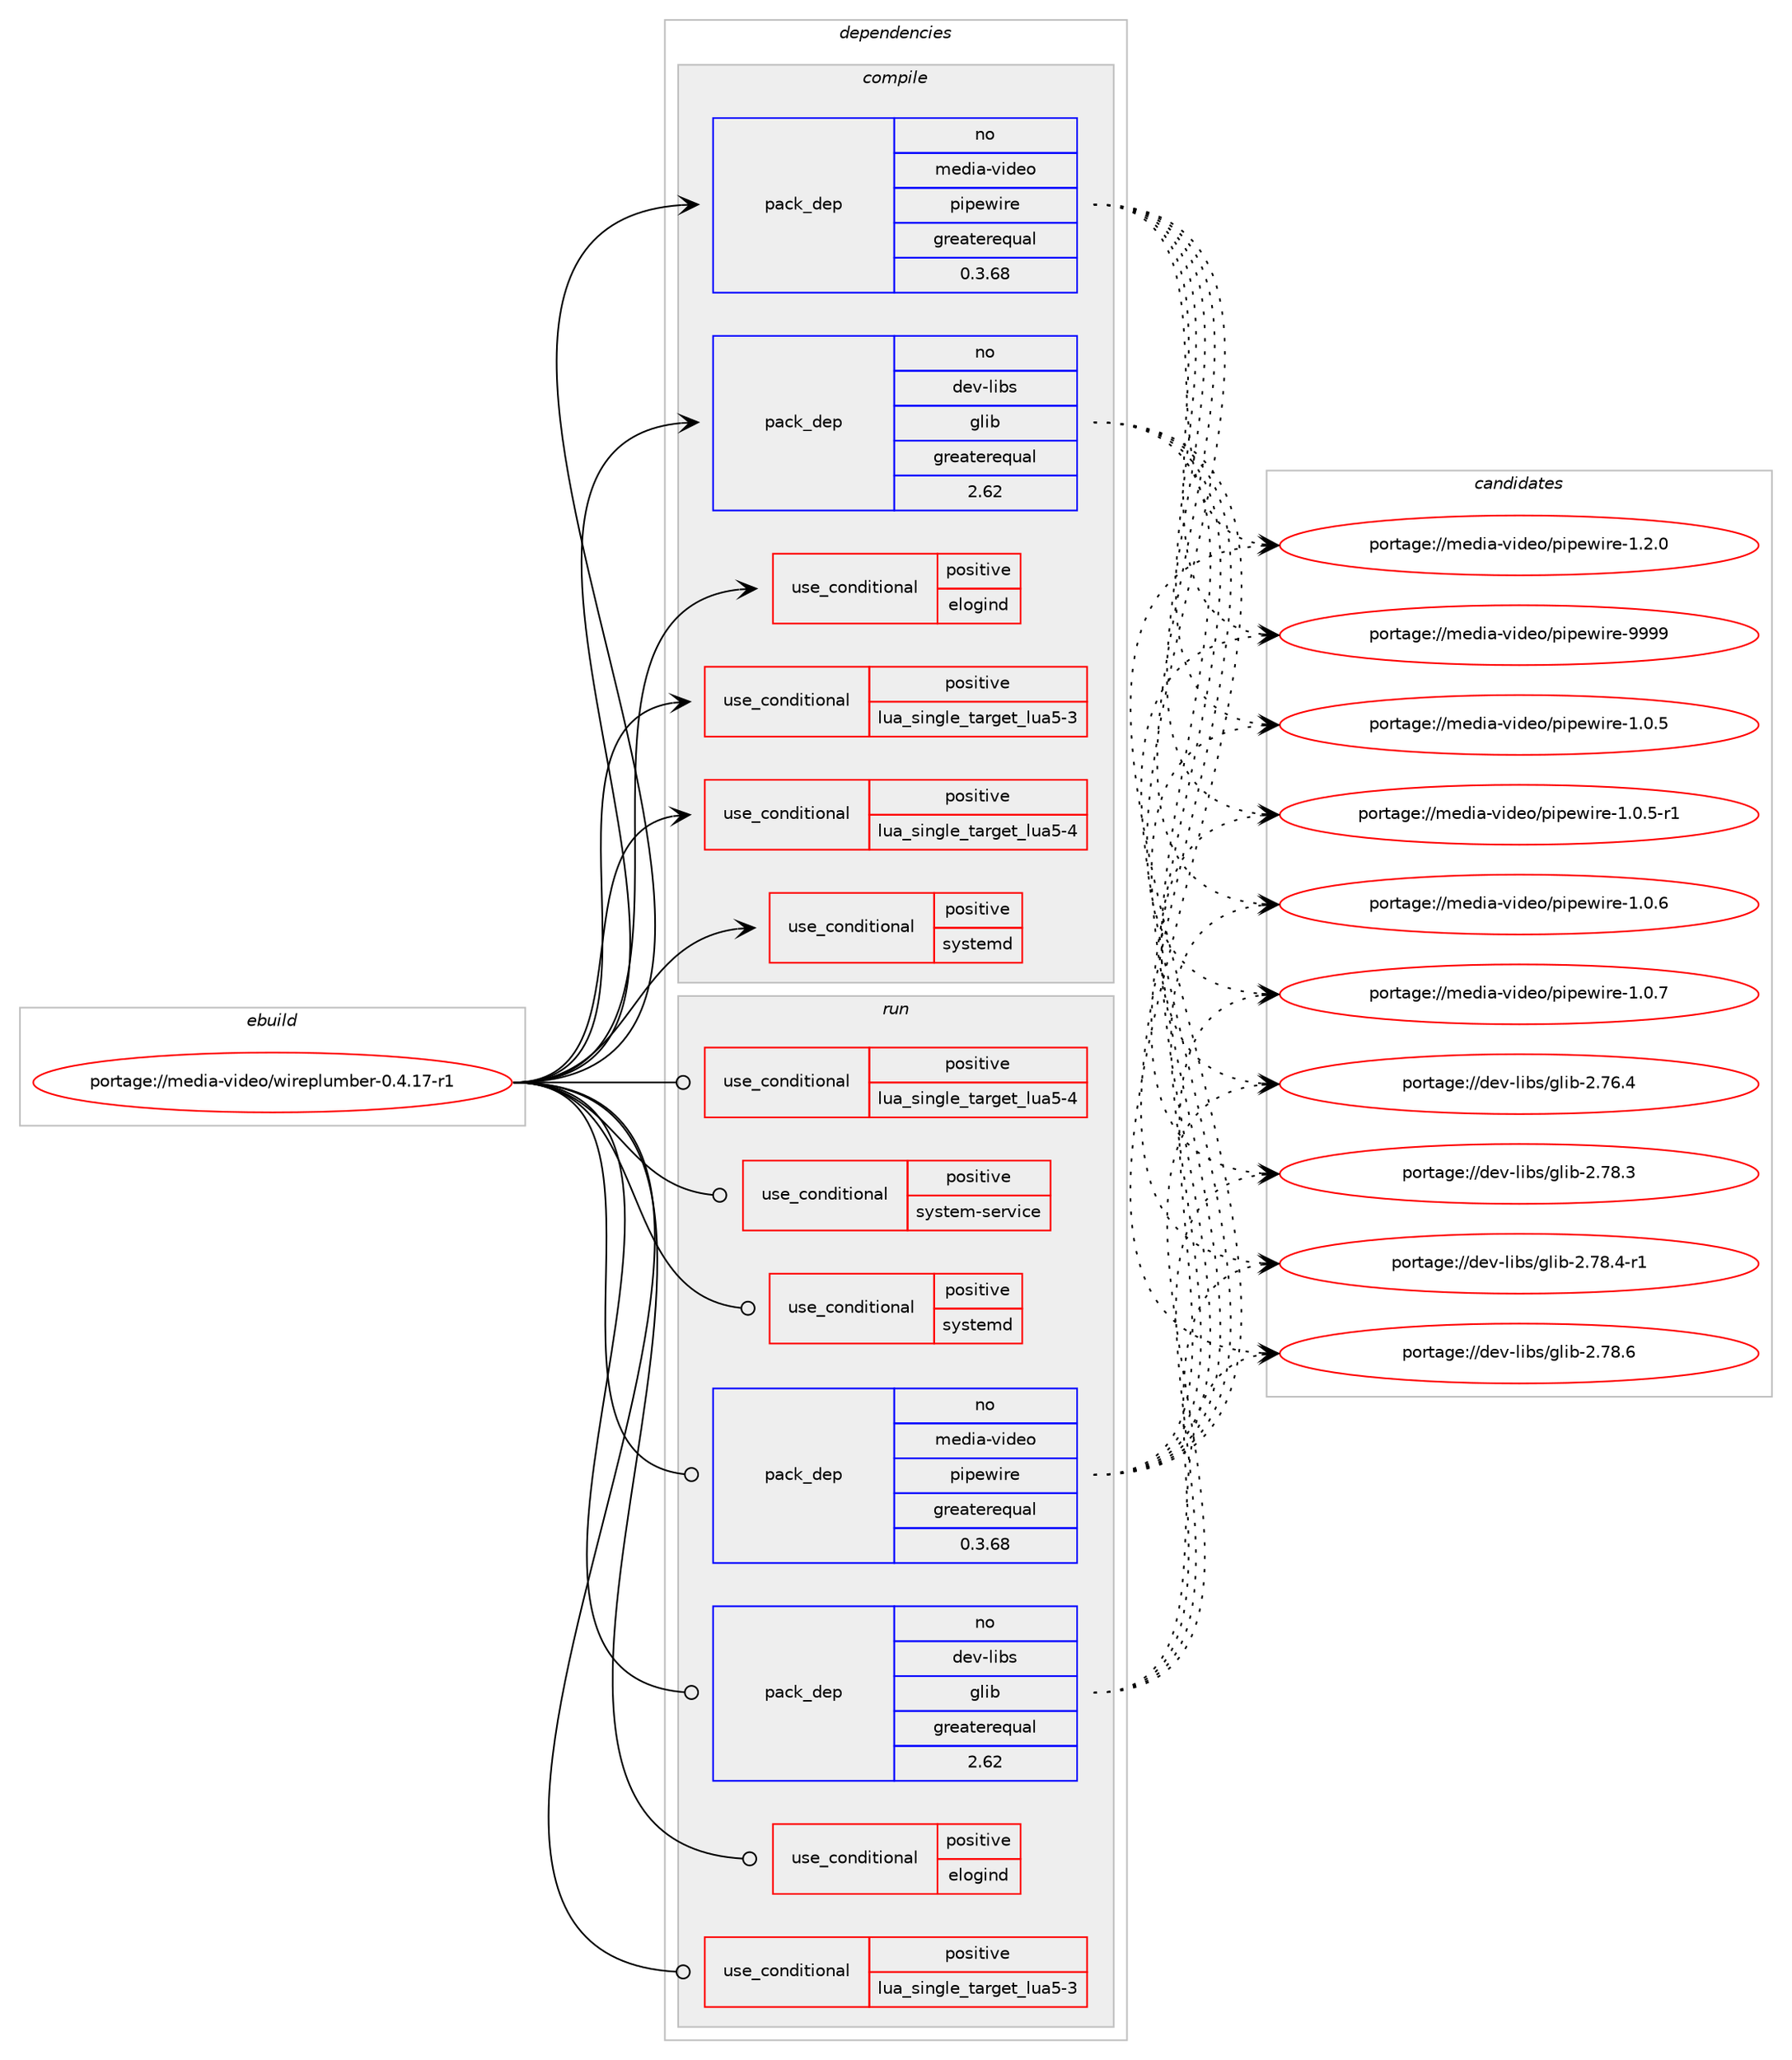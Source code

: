 digraph prolog {

# *************
# Graph options
# *************

newrank=true;
concentrate=true;
compound=true;
graph [rankdir=LR,fontname=Helvetica,fontsize=10,ranksep=1.5];#, ranksep=2.5, nodesep=0.2];
edge  [arrowhead=vee];
node  [fontname=Helvetica,fontsize=10];

# **********
# The ebuild
# **********

subgraph cluster_leftcol {
color=gray;
rank=same;
label=<<i>ebuild</i>>;
id [label="portage://media-video/wireplumber-0.4.17-r1", color=red, width=4, href="../media-video/wireplumber-0.4.17-r1.svg"];
}

# ****************
# The dependencies
# ****************

subgraph cluster_midcol {
color=gray;
label=<<i>dependencies</i>>;
subgraph cluster_compile {
fillcolor="#eeeeee";
style=filled;
label=<<i>compile</i>>;
subgraph cond84355 {
dependency172898 [label=<<TABLE BORDER="0" CELLBORDER="1" CELLSPACING="0" CELLPADDING="4"><TR><TD ROWSPAN="3" CELLPADDING="10">use_conditional</TD></TR><TR><TD>positive</TD></TR><TR><TD>elogind</TD></TR></TABLE>>, shape=none, color=red];
# *** BEGIN UNKNOWN DEPENDENCY TYPE (TODO) ***
# dependency172898 -> package_dependency(portage://media-video/wireplumber-0.4.17-r1,install,no,sys-auth,elogind,none,[,,],[],[])
# *** END UNKNOWN DEPENDENCY TYPE (TODO) ***

}
id:e -> dependency172898:w [weight=20,style="solid",arrowhead="vee"];
subgraph cond84356 {
dependency172899 [label=<<TABLE BORDER="0" CELLBORDER="1" CELLSPACING="0" CELLPADDING="4"><TR><TD ROWSPAN="3" CELLPADDING="10">use_conditional</TD></TR><TR><TD>positive</TD></TR><TR><TD>lua_single_target_lua5-3</TD></TR></TABLE>>, shape=none, color=red];
# *** BEGIN UNKNOWN DEPENDENCY TYPE (TODO) ***
# dependency172899 -> package_dependency(portage://media-video/wireplumber-0.4.17-r1,install,no,dev-lang,lua,none,[,,],[slot(5.3)],[])
# *** END UNKNOWN DEPENDENCY TYPE (TODO) ***

}
id:e -> dependency172899:w [weight=20,style="solid",arrowhead="vee"];
subgraph cond84357 {
dependency172900 [label=<<TABLE BORDER="0" CELLBORDER="1" CELLSPACING="0" CELLPADDING="4"><TR><TD ROWSPAN="3" CELLPADDING="10">use_conditional</TD></TR><TR><TD>positive</TD></TR><TR><TD>lua_single_target_lua5-4</TD></TR></TABLE>>, shape=none, color=red];
# *** BEGIN UNKNOWN DEPENDENCY TYPE (TODO) ***
# dependency172900 -> package_dependency(portage://media-video/wireplumber-0.4.17-r1,install,no,dev-lang,lua,none,[,,],[slot(5.4)],[])
# *** END UNKNOWN DEPENDENCY TYPE (TODO) ***

}
id:e -> dependency172900:w [weight=20,style="solid",arrowhead="vee"];
subgraph cond84358 {
dependency172901 [label=<<TABLE BORDER="0" CELLBORDER="1" CELLSPACING="0" CELLPADDING="4"><TR><TD ROWSPAN="3" CELLPADDING="10">use_conditional</TD></TR><TR><TD>positive</TD></TR><TR><TD>systemd</TD></TR></TABLE>>, shape=none, color=red];
# *** BEGIN UNKNOWN DEPENDENCY TYPE (TODO) ***
# dependency172901 -> package_dependency(portage://media-video/wireplumber-0.4.17-r1,install,no,sys-apps,systemd,none,[,,],[],[])
# *** END UNKNOWN DEPENDENCY TYPE (TODO) ***

}
id:e -> dependency172901:w [weight=20,style="solid",arrowhead="vee"];
subgraph pack86056 {
dependency172902 [label=<<TABLE BORDER="0" CELLBORDER="1" CELLSPACING="0" CELLPADDING="4" WIDTH="220"><TR><TD ROWSPAN="6" CELLPADDING="30">pack_dep</TD></TR><TR><TD WIDTH="110">no</TD></TR><TR><TD>dev-libs</TD></TR><TR><TD>glib</TD></TR><TR><TD>greaterequal</TD></TR><TR><TD>2.62</TD></TR></TABLE>>, shape=none, color=blue];
}
id:e -> dependency172902:w [weight=20,style="solid",arrowhead="vee"];
subgraph pack86057 {
dependency172903 [label=<<TABLE BORDER="0" CELLBORDER="1" CELLSPACING="0" CELLPADDING="4" WIDTH="220"><TR><TD ROWSPAN="6" CELLPADDING="30">pack_dep</TD></TR><TR><TD WIDTH="110">no</TD></TR><TR><TD>media-video</TD></TR><TR><TD>pipewire</TD></TR><TR><TD>greaterequal</TD></TR><TR><TD>0.3.68</TD></TR></TABLE>>, shape=none, color=blue];
}
id:e -> dependency172903:w [weight=20,style="solid",arrowhead="vee"];
# *** BEGIN UNKNOWN DEPENDENCY TYPE (TODO) ***
# id -> package_dependency(portage://media-video/wireplumber-0.4.17-r1,install,no,virtual,libintl,none,[,,],[],[])
# *** END UNKNOWN DEPENDENCY TYPE (TODO) ***

}
subgraph cluster_compileandrun {
fillcolor="#eeeeee";
style=filled;
label=<<i>compile and run</i>>;
}
subgraph cluster_run {
fillcolor="#eeeeee";
style=filled;
label=<<i>run</i>>;
subgraph cond84359 {
dependency172904 [label=<<TABLE BORDER="0" CELLBORDER="1" CELLSPACING="0" CELLPADDING="4"><TR><TD ROWSPAN="3" CELLPADDING="10">use_conditional</TD></TR><TR><TD>positive</TD></TR><TR><TD>elogind</TD></TR></TABLE>>, shape=none, color=red];
# *** BEGIN UNKNOWN DEPENDENCY TYPE (TODO) ***
# dependency172904 -> package_dependency(portage://media-video/wireplumber-0.4.17-r1,run,no,sys-auth,elogind,none,[,,],[],[])
# *** END UNKNOWN DEPENDENCY TYPE (TODO) ***

}
id:e -> dependency172904:w [weight=20,style="solid",arrowhead="odot"];
subgraph cond84360 {
dependency172905 [label=<<TABLE BORDER="0" CELLBORDER="1" CELLSPACING="0" CELLPADDING="4"><TR><TD ROWSPAN="3" CELLPADDING="10">use_conditional</TD></TR><TR><TD>positive</TD></TR><TR><TD>lua_single_target_lua5-3</TD></TR></TABLE>>, shape=none, color=red];
# *** BEGIN UNKNOWN DEPENDENCY TYPE (TODO) ***
# dependency172905 -> package_dependency(portage://media-video/wireplumber-0.4.17-r1,run,no,dev-lang,lua,none,[,,],[slot(5.3)],[])
# *** END UNKNOWN DEPENDENCY TYPE (TODO) ***

}
id:e -> dependency172905:w [weight=20,style="solid",arrowhead="odot"];
subgraph cond84361 {
dependency172906 [label=<<TABLE BORDER="0" CELLBORDER="1" CELLSPACING="0" CELLPADDING="4"><TR><TD ROWSPAN="3" CELLPADDING="10">use_conditional</TD></TR><TR><TD>positive</TD></TR><TR><TD>lua_single_target_lua5-4</TD></TR></TABLE>>, shape=none, color=red];
# *** BEGIN UNKNOWN DEPENDENCY TYPE (TODO) ***
# dependency172906 -> package_dependency(portage://media-video/wireplumber-0.4.17-r1,run,no,dev-lang,lua,none,[,,],[slot(5.4)],[])
# *** END UNKNOWN DEPENDENCY TYPE (TODO) ***

}
id:e -> dependency172906:w [weight=20,style="solid",arrowhead="odot"];
subgraph cond84362 {
dependency172907 [label=<<TABLE BORDER="0" CELLBORDER="1" CELLSPACING="0" CELLPADDING="4"><TR><TD ROWSPAN="3" CELLPADDING="10">use_conditional</TD></TR><TR><TD>positive</TD></TR><TR><TD>system-service</TD></TR></TABLE>>, shape=none, color=red];
# *** BEGIN UNKNOWN DEPENDENCY TYPE (TODO) ***
# dependency172907 -> package_dependency(portage://media-video/wireplumber-0.4.17-r1,run,no,acct-user,pipewire,none,[,,],[],[])
# *** END UNKNOWN DEPENDENCY TYPE (TODO) ***

# *** BEGIN UNKNOWN DEPENDENCY TYPE (TODO) ***
# dependency172907 -> package_dependency(portage://media-video/wireplumber-0.4.17-r1,run,no,acct-group,pipewire,none,[,,],[],[])
# *** END UNKNOWN DEPENDENCY TYPE (TODO) ***

}
id:e -> dependency172907:w [weight=20,style="solid",arrowhead="odot"];
subgraph cond84363 {
dependency172908 [label=<<TABLE BORDER="0" CELLBORDER="1" CELLSPACING="0" CELLPADDING="4"><TR><TD ROWSPAN="3" CELLPADDING="10">use_conditional</TD></TR><TR><TD>positive</TD></TR><TR><TD>systemd</TD></TR></TABLE>>, shape=none, color=red];
# *** BEGIN UNKNOWN DEPENDENCY TYPE (TODO) ***
# dependency172908 -> package_dependency(portage://media-video/wireplumber-0.4.17-r1,run,no,sys-apps,systemd,none,[,,],[],[])
# *** END UNKNOWN DEPENDENCY TYPE (TODO) ***

}
id:e -> dependency172908:w [weight=20,style="solid",arrowhead="odot"];
subgraph pack86058 {
dependency172909 [label=<<TABLE BORDER="0" CELLBORDER="1" CELLSPACING="0" CELLPADDING="4" WIDTH="220"><TR><TD ROWSPAN="6" CELLPADDING="30">pack_dep</TD></TR><TR><TD WIDTH="110">no</TD></TR><TR><TD>dev-libs</TD></TR><TR><TD>glib</TD></TR><TR><TD>greaterequal</TD></TR><TR><TD>2.62</TD></TR></TABLE>>, shape=none, color=blue];
}
id:e -> dependency172909:w [weight=20,style="solid",arrowhead="odot"];
subgraph pack86059 {
dependency172910 [label=<<TABLE BORDER="0" CELLBORDER="1" CELLSPACING="0" CELLPADDING="4" WIDTH="220"><TR><TD ROWSPAN="6" CELLPADDING="30">pack_dep</TD></TR><TR><TD WIDTH="110">no</TD></TR><TR><TD>media-video</TD></TR><TR><TD>pipewire</TD></TR><TR><TD>greaterequal</TD></TR><TR><TD>0.3.68</TD></TR></TABLE>>, shape=none, color=blue];
}
id:e -> dependency172910:w [weight=20,style="solid",arrowhead="odot"];
# *** BEGIN UNKNOWN DEPENDENCY TYPE (TODO) ***
# id -> package_dependency(portage://media-video/wireplumber-0.4.17-r1,run,no,virtual,libintl,none,[,,],[],[])
# *** END UNKNOWN DEPENDENCY TYPE (TODO) ***

}
}

# **************
# The candidates
# **************

subgraph cluster_choices {
rank=same;
color=gray;
label=<<i>candidates</i>>;

subgraph choice86056 {
color=black;
nodesep=1;
choice1001011184510810598115471031081059845504655544652 [label="portage://dev-libs/glib-2.76.4", color=red, width=4,href="../dev-libs/glib-2.76.4.svg"];
choice1001011184510810598115471031081059845504655564651 [label="portage://dev-libs/glib-2.78.3", color=red, width=4,href="../dev-libs/glib-2.78.3.svg"];
choice10010111845108105981154710310810598455046555646524511449 [label="portage://dev-libs/glib-2.78.4-r1", color=red, width=4,href="../dev-libs/glib-2.78.4-r1.svg"];
choice1001011184510810598115471031081059845504655564654 [label="portage://dev-libs/glib-2.78.6", color=red, width=4,href="../dev-libs/glib-2.78.6.svg"];
dependency172902:e -> choice1001011184510810598115471031081059845504655544652:w [style=dotted,weight="100"];
dependency172902:e -> choice1001011184510810598115471031081059845504655564651:w [style=dotted,weight="100"];
dependency172902:e -> choice10010111845108105981154710310810598455046555646524511449:w [style=dotted,weight="100"];
dependency172902:e -> choice1001011184510810598115471031081059845504655564654:w [style=dotted,weight="100"];
}
subgraph choice86057 {
color=black;
nodesep=1;
choice109101100105974511810510010111147112105112101119105114101454946484653 [label="portage://media-video/pipewire-1.0.5", color=red, width=4,href="../media-video/pipewire-1.0.5.svg"];
choice1091011001059745118105100101111471121051121011191051141014549464846534511449 [label="portage://media-video/pipewire-1.0.5-r1", color=red, width=4,href="../media-video/pipewire-1.0.5-r1.svg"];
choice109101100105974511810510010111147112105112101119105114101454946484654 [label="portage://media-video/pipewire-1.0.6", color=red, width=4,href="../media-video/pipewire-1.0.6.svg"];
choice109101100105974511810510010111147112105112101119105114101454946484655 [label="portage://media-video/pipewire-1.0.7", color=red, width=4,href="../media-video/pipewire-1.0.7.svg"];
choice109101100105974511810510010111147112105112101119105114101454946504648 [label="portage://media-video/pipewire-1.2.0", color=red, width=4,href="../media-video/pipewire-1.2.0.svg"];
choice1091011001059745118105100101111471121051121011191051141014557575757 [label="portage://media-video/pipewire-9999", color=red, width=4,href="../media-video/pipewire-9999.svg"];
dependency172903:e -> choice109101100105974511810510010111147112105112101119105114101454946484653:w [style=dotted,weight="100"];
dependency172903:e -> choice1091011001059745118105100101111471121051121011191051141014549464846534511449:w [style=dotted,weight="100"];
dependency172903:e -> choice109101100105974511810510010111147112105112101119105114101454946484654:w [style=dotted,weight="100"];
dependency172903:e -> choice109101100105974511810510010111147112105112101119105114101454946484655:w [style=dotted,weight="100"];
dependency172903:e -> choice109101100105974511810510010111147112105112101119105114101454946504648:w [style=dotted,weight="100"];
dependency172903:e -> choice1091011001059745118105100101111471121051121011191051141014557575757:w [style=dotted,weight="100"];
}
subgraph choice86058 {
color=black;
nodesep=1;
choice1001011184510810598115471031081059845504655544652 [label="portage://dev-libs/glib-2.76.4", color=red, width=4,href="../dev-libs/glib-2.76.4.svg"];
choice1001011184510810598115471031081059845504655564651 [label="portage://dev-libs/glib-2.78.3", color=red, width=4,href="../dev-libs/glib-2.78.3.svg"];
choice10010111845108105981154710310810598455046555646524511449 [label="portage://dev-libs/glib-2.78.4-r1", color=red, width=4,href="../dev-libs/glib-2.78.4-r1.svg"];
choice1001011184510810598115471031081059845504655564654 [label="portage://dev-libs/glib-2.78.6", color=red, width=4,href="../dev-libs/glib-2.78.6.svg"];
dependency172909:e -> choice1001011184510810598115471031081059845504655544652:w [style=dotted,weight="100"];
dependency172909:e -> choice1001011184510810598115471031081059845504655564651:w [style=dotted,weight="100"];
dependency172909:e -> choice10010111845108105981154710310810598455046555646524511449:w [style=dotted,weight="100"];
dependency172909:e -> choice1001011184510810598115471031081059845504655564654:w [style=dotted,weight="100"];
}
subgraph choice86059 {
color=black;
nodesep=1;
choice109101100105974511810510010111147112105112101119105114101454946484653 [label="portage://media-video/pipewire-1.0.5", color=red, width=4,href="../media-video/pipewire-1.0.5.svg"];
choice1091011001059745118105100101111471121051121011191051141014549464846534511449 [label="portage://media-video/pipewire-1.0.5-r1", color=red, width=4,href="../media-video/pipewire-1.0.5-r1.svg"];
choice109101100105974511810510010111147112105112101119105114101454946484654 [label="portage://media-video/pipewire-1.0.6", color=red, width=4,href="../media-video/pipewire-1.0.6.svg"];
choice109101100105974511810510010111147112105112101119105114101454946484655 [label="portage://media-video/pipewire-1.0.7", color=red, width=4,href="../media-video/pipewire-1.0.7.svg"];
choice109101100105974511810510010111147112105112101119105114101454946504648 [label="portage://media-video/pipewire-1.2.0", color=red, width=4,href="../media-video/pipewire-1.2.0.svg"];
choice1091011001059745118105100101111471121051121011191051141014557575757 [label="portage://media-video/pipewire-9999", color=red, width=4,href="../media-video/pipewire-9999.svg"];
dependency172910:e -> choice109101100105974511810510010111147112105112101119105114101454946484653:w [style=dotted,weight="100"];
dependency172910:e -> choice1091011001059745118105100101111471121051121011191051141014549464846534511449:w [style=dotted,weight="100"];
dependency172910:e -> choice109101100105974511810510010111147112105112101119105114101454946484654:w [style=dotted,weight="100"];
dependency172910:e -> choice109101100105974511810510010111147112105112101119105114101454946484655:w [style=dotted,weight="100"];
dependency172910:e -> choice109101100105974511810510010111147112105112101119105114101454946504648:w [style=dotted,weight="100"];
dependency172910:e -> choice1091011001059745118105100101111471121051121011191051141014557575757:w [style=dotted,weight="100"];
}
}

}
